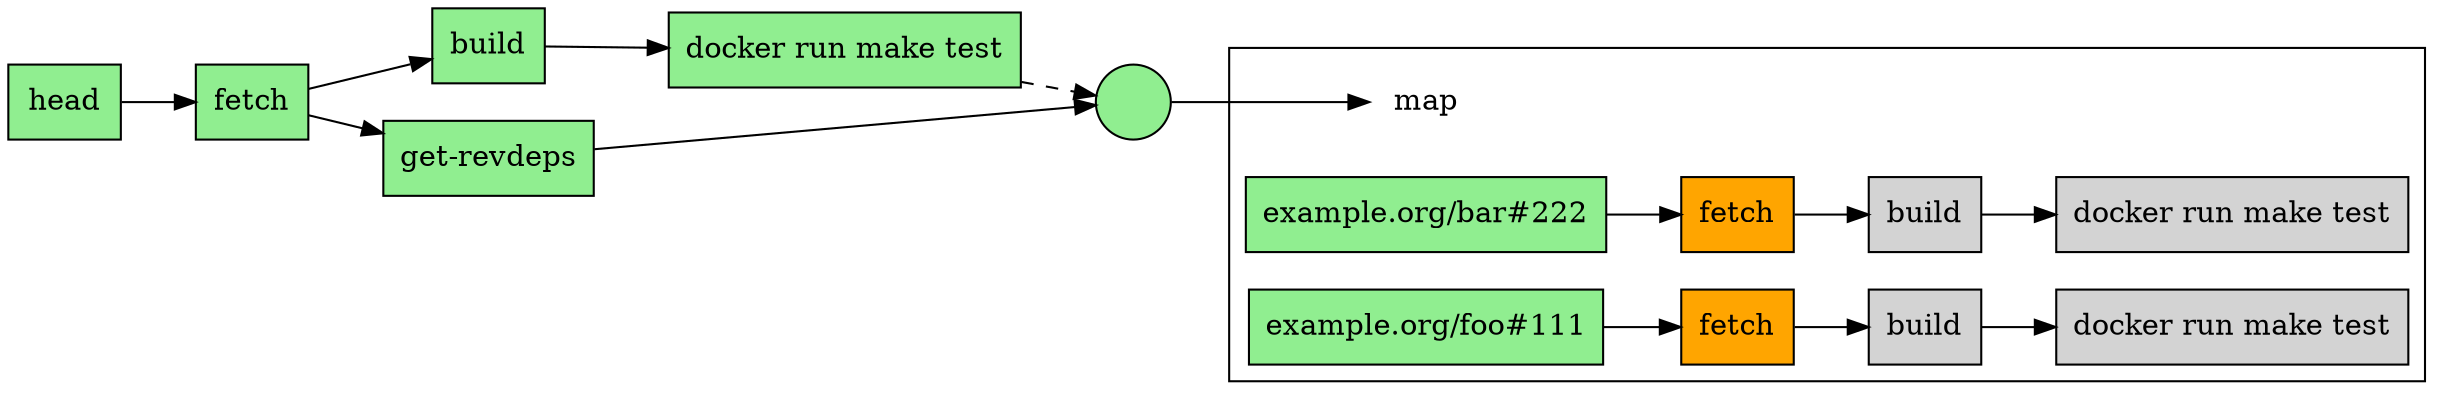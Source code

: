 digraph pipeline {
  node [shape="box"]
  rankdir=LR
  n5 [label="head",fillcolor="#90ee90",style="filled"]
  n4 [label="fetch",fillcolor="#90ee90",style="filled"]
  n5 -> n4
  n3 [label="build",fillcolor="#90ee90",style="filled"]
  n4 -> n3
  n2 [label="docker run make test",fillcolor="#90ee90",style="filled"]
  n3 -> n2
  n6 [label="get-revdeps",fillcolor="#90ee90",style="filled"]
  n4 -> n6
  n1 [label="",fillcolor="#90ee90",style="filled",shape="circle"]
  n2 -> n1 [style="dashed"]
  n6 -> n1
  subgraph cluster_0 {
  n0 [label="map",shape="none"]
  n11 [label="example.org/bar#222",fillcolor="#90ee90",style="filled"]
  n10 [label="fetch",fillcolor="#ffa500",style="filled"]
  n11 -> n10
  n9 [label="build",fillcolor="#d3d3d3",style="filled"]
  n10 -> n9
  n8 [label="docker run make test",fillcolor="#d3d3d3",style="filled"]
  n9 -> n8
  n15 [label="example.org/foo#111",fillcolor="#90ee90",style="filled"]
  n14 [label="fetch",fillcolor="#ffa500",style="filled"]
  n15 -> n14
  n13 [label="build",fillcolor="#d3d3d3",style="filled"]
  n14 -> n13
  n12 [label="docker run make test",fillcolor="#d3d3d3",style="filled"]
  n13 -> n12
  }
  n1 -> n0
  }
